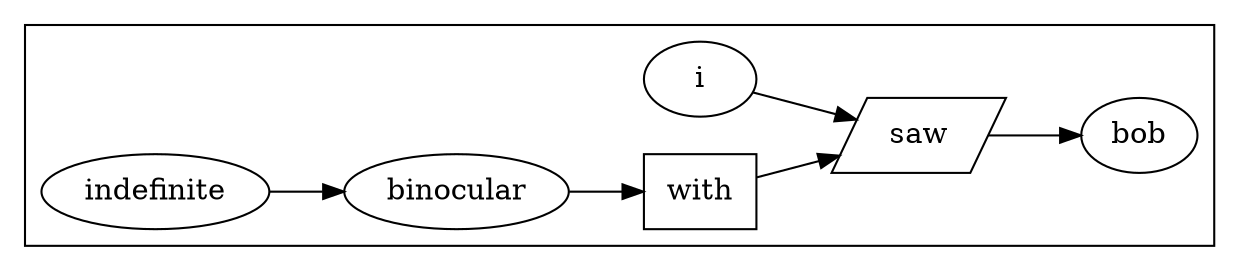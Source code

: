 digraph{
rankdir=LR
compound=true
subgraph cluster3011530028{
  N3011551980 [ label="i", shape=ellipse ]
  N3011552076 [ label="saw", shape=parallelogram ]
  N3011552140 [ label="bob", shape=ellipse ]
  N3011552268 [ label="with", shape=polygon ]
  N0 [ label="indefinite", shape=ellipse ]
  N3011552396 [ label="binocular", shape=ellipse ]
}
N3011551980 -> N3011552076
N3011552076 -> N3011552140
N3011552268 -> N3011552076
N0 -> N3011552396
N3011552396 -> N3011552268
}
